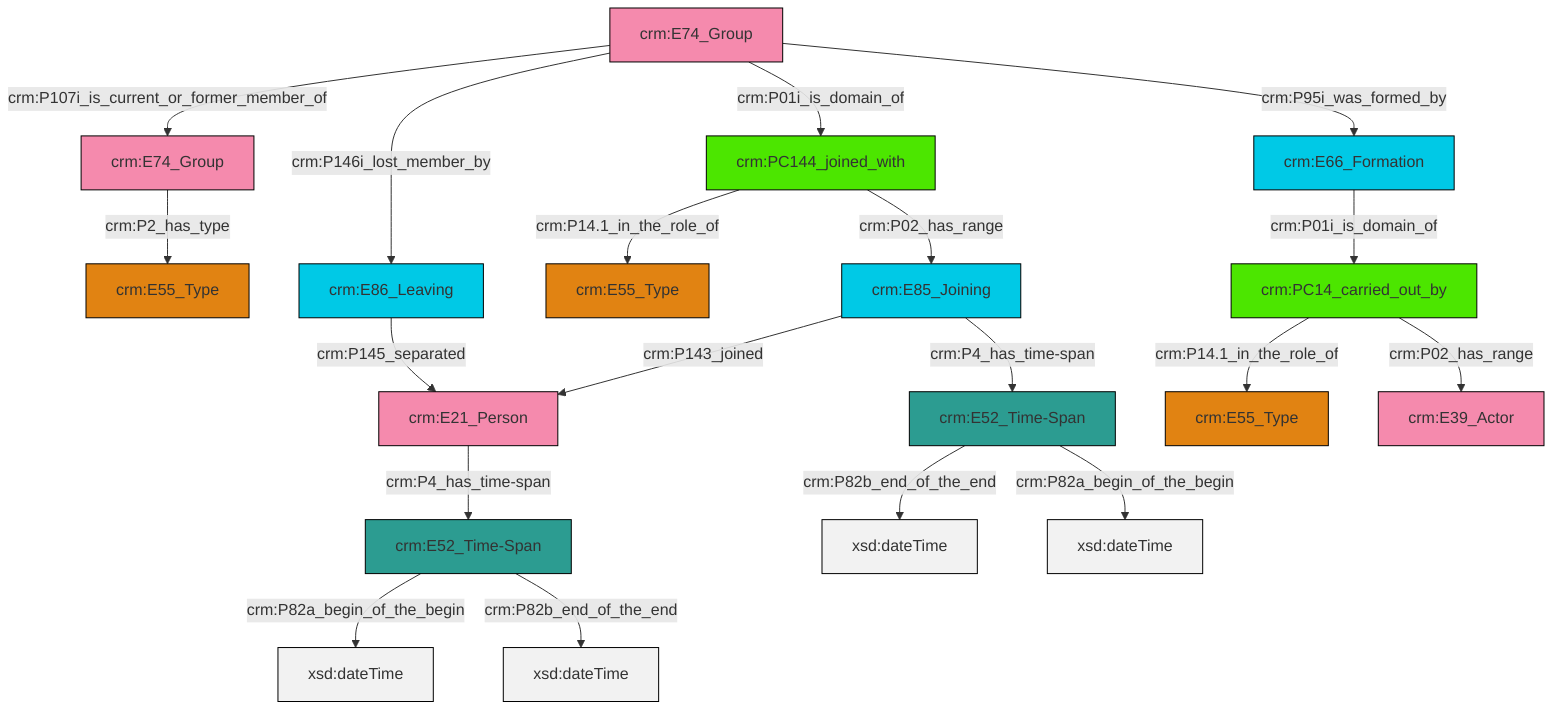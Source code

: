 graph TD
classDef Literal fill:#f2f2f2,stroke:#000000;
classDef CRM_Entity fill:#FFFFFF,stroke:#000000;
classDef Temporal_Entity fill:#00C9E6, stroke:#000000;
classDef Type fill:#E18312, stroke:#000000;
classDef Time-Span fill:#2C9C91, stroke:#000000;
classDef Appellation fill:#FFEB7F, stroke:#000000;
classDef Place fill:#008836, stroke:#000000;
classDef Persistent_Item fill:#B266B2, stroke:#000000;
classDef Conceptual_Object fill:#FFD700, stroke:#000000;
classDef Physical_Thing fill:#D2B48C, stroke:#000000;
classDef Actor fill:#f58aad, stroke:#000000;
classDef PC_Classes fill:#4ce600, stroke:#000000;
classDef Multi fill:#cccccc,stroke:#000000;

0["crm:E86_Leaving"]:::Temporal_Entity -->|crm:P145_separated| 10["crm:E21_Person"]:::Actor
12["crm:E52_Time-Span"]:::Time-Span -->|crm:P82a_begin_of_the_begin| 13[xsd:dateTime]:::Literal
18["crm:PC144_joined_with"]:::PC_Classes -->|crm:P14.1_in_the_role_of| 19["crm:E55_Type"]:::Type
20["crm:E52_Time-Span"]:::Time-Span -->|crm:P82b_end_of_the_end| 21[xsd:dateTime]:::Literal
12["crm:E52_Time-Span"]:::Time-Span -->|crm:P82b_end_of_the_end| 22[xsd:dateTime]:::Literal
20["crm:E52_Time-Span"]:::Time-Span -->|crm:P82a_begin_of_the_begin| 23[xsd:dateTime]:::Literal
24["crm:E74_Group"]:::Actor -->|crm:P2_has_type| 4["crm:E55_Type"]:::Type
26["crm:E85_Joining"]:::Temporal_Entity -->|crm:P143_joined| 10["crm:E21_Person"]:::Actor
6["crm:PC14_carried_out_by"]:::PC_Classes -->|crm:P14.1_in_the_role_of| 8["crm:E55_Type"]:::Type
18["crm:PC144_joined_with"]:::PC_Classes -->|crm:P02_has_range| 26["crm:E85_Joining"]:::Temporal_Entity
29["crm:E74_Group"]:::Actor -->|crm:P107i_is_current_or_former_member_of| 24["crm:E74_Group"]:::Actor
29["crm:E74_Group"]:::Actor -->|crm:P146i_lost_member_by| 0["crm:E86_Leaving"]:::Temporal_Entity
6["crm:PC14_carried_out_by"]:::PC_Classes -->|crm:P02_has_range| 16["crm:E39_Actor"]:::Actor
10["crm:E21_Person"]:::Actor -->|crm:P4_has_time-span| 12["crm:E52_Time-Span"]:::Time-Span
29["crm:E74_Group"]:::Actor -->|crm:P01i_is_domain_of| 18["crm:PC144_joined_with"]:::PC_Classes
26["crm:E85_Joining"]:::Temporal_Entity -->|crm:P4_has_time-span| 20["crm:E52_Time-Span"]:::Time-Span
29["crm:E74_Group"]:::Actor -->|crm:P95i_was_formed_by| 2["crm:E66_Formation"]:::Temporal_Entity
2["crm:E66_Formation"]:::Temporal_Entity -->|crm:P01i_is_domain_of| 6["crm:PC14_carried_out_by"]:::PC_Classes